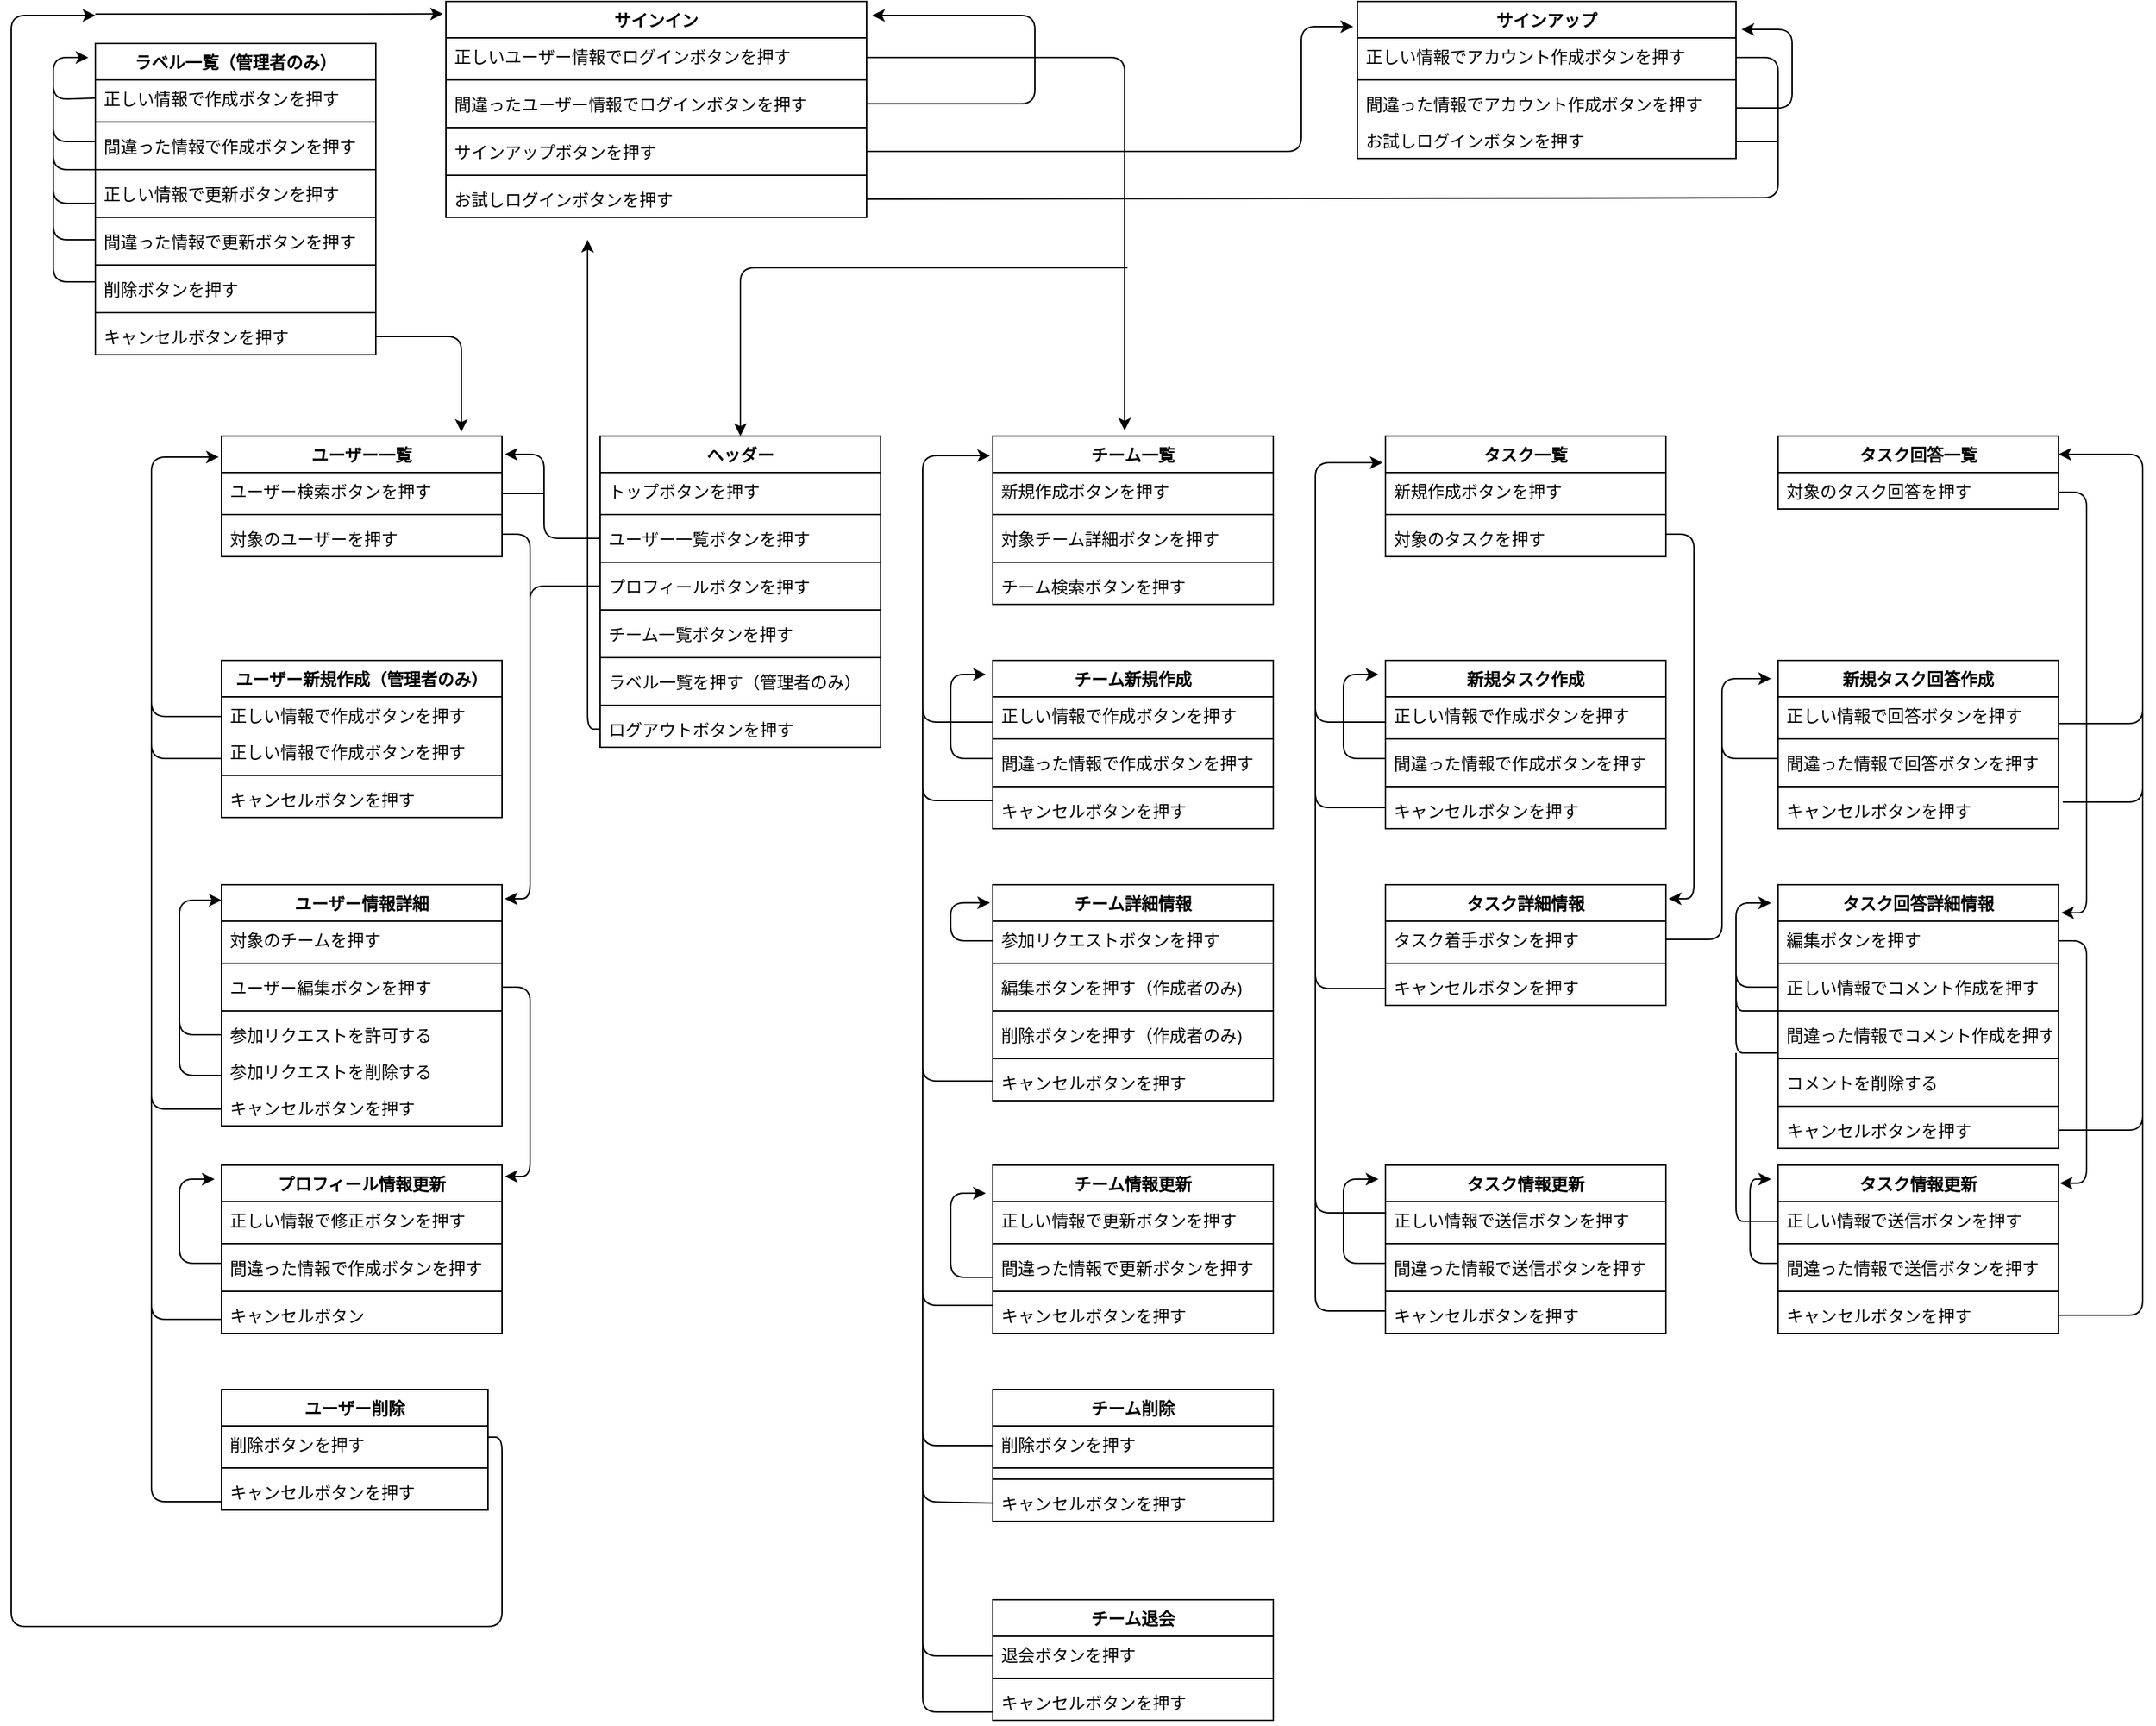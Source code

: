 <mxfile version="13.1.3">
    <diagram id="6hGFLwfOUW9BJ-s0fimq" name="Page-1">
        <mxGraphModel dx="2963" dy="2091" grid="1" gridSize="10" guides="1" tooltips="1" connect="1" arrows="1" fold="1" page="1" pageScale="1" pageWidth="827" pageHeight="1169" math="0" shadow="0">
            <root>
                <mxCell id="0"/>
                <mxCell id="1" parent="0"/>
                <mxCell id="205" value="" style="endArrow=classic;html=1;edgeStyle=orthogonalEdgeStyle;exitX=1;exitY=0.5;exitDx=0;exitDy=0;entryX=0.47;entryY=-0.033;entryDx=0;entryDy=0;entryPerimeter=0;" parent="1" target="16" edge="1">
                    <mxGeometry width="50" height="50" relative="1" as="geometry">
                        <mxPoint x="630" y="40" as="sourcePoint"/>
                        <mxPoint x="1058" y="210.28" as="targetPoint"/>
                        <Array as="points">
                            <mxPoint x="814" y="40"/>
                        </Array>
                    </mxGeometry>
                </mxCell>
                <mxCell id="208" value="" style="endArrow=classic;html=1;entryX=-0.011;entryY=0.161;entryDx=0;entryDy=0;entryPerimeter=0;exitX=1;exitY=0.5;exitDx=0;exitDy=0;" parent="1" source="6" target="164" edge="1">
                    <mxGeometry width="50" height="50" relative="1" as="geometry">
                        <mxPoint x="500" y="100" as="sourcePoint"/>
                        <mxPoint x="550" y="50" as="targetPoint"/>
                        <Array as="points">
                            <mxPoint x="940" y="107"/>
                            <mxPoint x="940" y="18"/>
                        </Array>
                    </mxGeometry>
                </mxCell>
                <mxCell id="209" value="" style="endArrow=classic;html=1;entryX=1.013;entryY=0.109;entryDx=0;entryDy=0;entryPerimeter=0;" parent="1" edge="1">
                    <mxGeometry width="50" height="50" relative="1" as="geometry">
                        <mxPoint x="1250" y="76" as="sourcePoint"/>
                        <mxPoint x="1253.9" y="20.042" as="targetPoint"/>
                        <Array as="points">
                            <mxPoint x="1290" y="76"/>
                            <mxPoint x="1290" y="20"/>
                        </Array>
                    </mxGeometry>
                </mxCell>
                <mxCell id="211" value="" style="endArrow=none;html=1;" parent="1" edge="1">
                    <mxGeometry width="50" height="50" relative="1" as="geometry">
                        <mxPoint x="1250" y="100" as="sourcePoint"/>
                        <mxPoint x="1280" y="100" as="targetPoint"/>
                    </mxGeometry>
                </mxCell>
                <mxCell id="212" value="" style="endArrow=none;html=1;entryX=1;entryY=0.5;entryDx=0;entryDy=0;" parent="1" target="12" edge="1">
                    <mxGeometry width="50" height="50" relative="1" as="geometry">
                        <mxPoint x="1250" y="40" as="sourcePoint"/>
                        <mxPoint x="970" y="140" as="targetPoint"/>
                        <Array as="points">
                            <mxPoint x="1280" y="40"/>
                            <mxPoint x="1280" y="140"/>
                        </Array>
                    </mxGeometry>
                </mxCell>
                <mxCell id="372" value="" style="endArrow=classic;html=1;edgeStyle=orthogonalEdgeStyle;entryX=0.5;entryY=0;entryDx=0;entryDy=0;" parent="1" target="295" edge="1">
                    <mxGeometry width="50" height="50" relative="1" as="geometry">
                        <mxPoint x="816" y="190" as="sourcePoint"/>
                        <mxPoint x="750" y="316.04" as="targetPoint"/>
                        <Array as="points">
                            <mxPoint x="540" y="190"/>
                        </Array>
                    </mxGeometry>
                </mxCell>
                <mxCell id="373" value="" style="endArrow=classic;html=1;edgeStyle=orthogonalEdgeStyle;entryX=1.01;entryY=0.151;entryDx=0;entryDy=0;entryPerimeter=0;exitX=0;exitY=0.5;exitDx=0;exitDy=0;" parent="1" source="298" target="191" edge="1">
                    <mxGeometry width="50" height="50" relative="1" as="geometry">
                        <mxPoint x="826" y="200" as="sourcePoint"/>
                        <mxPoint x="550" y="320" as="targetPoint"/>
                        <Array as="points">
                            <mxPoint x="400" y="383"/>
                            <mxPoint x="400" y="323"/>
                        </Array>
                    </mxGeometry>
                </mxCell>
                <mxCell id="375" value="" style="endArrow=none;html=1;entryX=1;entryY=0.5;entryDx=0;entryDy=0;" parent="1" edge="1">
                    <mxGeometry width="50" height="50" relative="1" as="geometry">
                        <mxPoint x="400" y="351" as="sourcePoint"/>
                        <mxPoint x="370" y="351" as="targetPoint"/>
                        <Array as="points"/>
                    </mxGeometry>
                </mxCell>
                <mxCell id="377" value="" style="endArrow=classic;html=1;edgeStyle=orthogonalEdgeStyle;exitX=1;exitY=0.5;exitDx=0;exitDy=0;entryX=1.01;entryY=0.067;entryDx=0;entryDy=0;entryPerimeter=0;" parent="1" source="201" target="93" edge="1">
                    <mxGeometry width="50" height="50" relative="1" as="geometry">
                        <mxPoint x="370" y="670" as="sourcePoint"/>
                        <mxPoint x="373" y="932" as="targetPoint"/>
                        <Array as="points">
                            <mxPoint x="390" y="703"/>
                            <mxPoint x="390" y="838"/>
                        </Array>
                    </mxGeometry>
                </mxCell>
                <mxCell id="379" value="" style="endArrow=classic;html=1;edgeStyle=orthogonalEdgeStyle;exitX=0;exitY=0.5;exitDx=0;exitDy=0;" parent="1" source="303" edge="1">
                    <mxGeometry width="50" height="50" relative="1" as="geometry">
                        <mxPoint x="440" y="470" as="sourcePoint"/>
                        <mxPoint x="431" y="170" as="targetPoint"/>
                        <Array as="points">
                            <mxPoint x="431" y="519"/>
                        </Array>
                    </mxGeometry>
                </mxCell>
                <mxCell id="380" value="" style="endArrow=none;html=1;entryX=1;entryY=0.5;entryDx=0;entryDy=0;" parent="1" edge="1">
                    <mxGeometry width="50" height="50" relative="1" as="geometry">
                        <mxPoint x="390" y="430" as="sourcePoint"/>
                        <mxPoint x="370" y="380" as="targetPoint"/>
                        <Array as="points">
                            <mxPoint x="390" y="380"/>
                        </Array>
                    </mxGeometry>
                </mxCell>
                <mxCell id="382" value="" style="endArrow=classic;html=1;edgeStyle=orthogonalEdgeStyle;entryX=-0.01;entryY=0.174;entryDx=0;entryDy=0;entryPerimeter=0;" parent="1" target="191" edge="1">
                    <mxGeometry width="50" height="50" relative="1" as="geometry">
                        <mxPoint x="168" y="790" as="sourcePoint"/>
                        <mxPoint x="80" y="705.04" as="targetPoint"/>
                        <Array as="points">
                            <mxPoint x="170" y="790"/>
                            <mxPoint x="120" y="790"/>
                            <mxPoint x="120" y="325"/>
                        </Array>
                    </mxGeometry>
                </mxCell>
                <mxCell id="383" value="" style="endArrow=none;html=1;" parent="1" edge="1">
                    <mxGeometry width="50" height="50" relative="1" as="geometry">
                        <mxPoint x="170" y="940" as="sourcePoint"/>
                        <mxPoint x="120" y="730" as="targetPoint"/>
                        <Array as="points">
                            <mxPoint x="120" y="940"/>
                        </Array>
                    </mxGeometry>
                </mxCell>
                <mxCell id="384" value="" style="endArrow=none;html=1;" parent="1" edge="1">
                    <mxGeometry width="50" height="50" relative="1" as="geometry">
                        <mxPoint x="170" y="1070" as="sourcePoint"/>
                        <mxPoint x="120" y="860" as="targetPoint"/>
                        <Array as="points">
                            <mxPoint x="120" y="1070"/>
                        </Array>
                    </mxGeometry>
                </mxCell>
                <mxCell id="385" value="" style="endArrow=classic;html=1;edgeStyle=orthogonalEdgeStyle;exitX=1;exitY=0.5;exitDx=0;exitDy=0;" parent="1" edge="1">
                    <mxGeometry width="50" height="50" relative="1" as="geometry">
                        <mxPoint x="360" y="1024" as="sourcePoint"/>
                        <mxPoint x="80" y="10" as="targetPoint"/>
                        <Array as="points">
                            <mxPoint x="370" y="1024"/>
                            <mxPoint x="370" y="1159"/>
                            <mxPoint x="20" y="1159"/>
                            <mxPoint x="20" y="10"/>
                        </Array>
                    </mxGeometry>
                </mxCell>
                <mxCell id="386" value="" style="endArrow=classic;html=1;edgeStyle=orthogonalEdgeStyle;entryX=-0.007;entryY=0.058;entryDx=0;entryDy=0;entryPerimeter=0;" parent="1" target="2" edge="1">
                    <mxGeometry width="50" height="50" relative="1" as="geometry">
                        <mxPoint x="80" y="9" as="sourcePoint"/>
                        <mxPoint x="82" y="154.0" as="targetPoint"/>
                        <Array as="points">
                            <mxPoint x="90" y="9"/>
                            <mxPoint x="90" y="9"/>
                        </Array>
                    </mxGeometry>
                </mxCell>
                <mxCell id="387" value="" style="endArrow=classic;html=1;edgeStyle=orthogonalEdgeStyle;" parent="1" edge="1">
                    <mxGeometry width="50" height="50" relative="1" as="geometry">
                        <mxPoint x="718" y="570" as="sourcePoint"/>
                        <mxPoint x="718" y="324" as="targetPoint"/>
                        <Array as="points">
                            <mxPoint x="720" y="570"/>
                            <mxPoint x="670" y="570"/>
                            <mxPoint x="670" y="324"/>
                        </Array>
                    </mxGeometry>
                </mxCell>
                <mxCell id="388" value="" style="endArrow=none;html=1;" parent="1" edge="1">
                    <mxGeometry width="50" height="50" relative="1" as="geometry">
                        <mxPoint x="720" y="770" as="sourcePoint"/>
                        <mxPoint x="670" y="560" as="targetPoint"/>
                        <Array as="points">
                            <mxPoint x="670" y="770"/>
                        </Array>
                    </mxGeometry>
                </mxCell>
                <mxCell id="389" value="" style="endArrow=none;html=1;" parent="1" edge="1">
                    <mxGeometry width="50" height="50" relative="1" as="geometry">
                        <mxPoint x="720" y="930" as="sourcePoint"/>
                        <mxPoint x="670" y="720" as="targetPoint"/>
                        <Array as="points">
                            <mxPoint x="670" y="930"/>
                        </Array>
                    </mxGeometry>
                </mxCell>
                <mxCell id="390" value="" style="endArrow=none;html=1;exitX=0;exitY=0.5;exitDx=0;exitDy=0;" parent="1" source="319" edge="1">
                    <mxGeometry width="50" height="50" relative="1" as="geometry">
                        <mxPoint x="720" y="1090" as="sourcePoint"/>
                        <mxPoint x="670" y="880" as="targetPoint"/>
                        <Array as="points">
                            <mxPoint x="670" y="1070"/>
                        </Array>
                    </mxGeometry>
                </mxCell>
                <mxCell id="391" value="" style="endArrow=none;html=1;" parent="1" edge="1">
                    <mxGeometry width="50" height="50" relative="1" as="geometry">
                        <mxPoint x="720" y="1220" as="sourcePoint"/>
                        <mxPoint x="670" y="1010" as="targetPoint"/>
                        <Array as="points">
                            <mxPoint x="670" y="1220"/>
                        </Array>
                    </mxGeometry>
                </mxCell>
                <mxCell id="392" value="" style="endArrow=classic;html=1;edgeStyle=orthogonalEdgeStyle;entryX=-0.025;entryY=0.065;entryDx=0;entryDy=0;entryPerimeter=0;" parent="1" edge="1">
                    <mxGeometry width="50" height="50" relative="1" as="geometry">
                        <mxPoint x="720" y="540" as="sourcePoint"/>
                        <mxPoint x="715" y="480.01" as="targetPoint"/>
                        <Array as="points">
                            <mxPoint x="690" y="540"/>
                            <mxPoint x="690" y="480"/>
                        </Array>
                    </mxGeometry>
                </mxCell>
                <mxCell id="393" value="" style="endArrow=classic;html=1;edgeStyle=orthogonalEdgeStyle;entryX=-0.025;entryY=0.065;entryDx=0;entryDy=0;entryPerimeter=0;" parent="1" edge="1">
                    <mxGeometry width="50" height="50" relative="1" as="geometry">
                        <mxPoint x="720" y="910" as="sourcePoint"/>
                        <mxPoint x="715" y="850.01" as="targetPoint"/>
                        <Array as="points">
                            <mxPoint x="690" y="910"/>
                            <mxPoint x="690" y="850"/>
                        </Array>
                    </mxGeometry>
                </mxCell>
                <mxCell id="394" value="" style="endArrow=none;html=1;" parent="1" edge="1">
                    <mxGeometry width="50" height="50" relative="1" as="geometry">
                        <mxPoint x="720" y="1180" as="sourcePoint"/>
                        <mxPoint x="670" y="970" as="targetPoint"/>
                        <Array as="points">
                            <mxPoint x="670" y="1180"/>
                        </Array>
                    </mxGeometry>
                </mxCell>
                <mxCell id="395" value="" style="endArrow=none;html=1;" parent="1" edge="1">
                    <mxGeometry width="50" height="50" relative="1" as="geometry">
                        <mxPoint x="720" y="1030" as="sourcePoint"/>
                        <mxPoint x="670" y="820" as="targetPoint"/>
                        <Array as="points">
                            <mxPoint x="670" y="1030"/>
                        </Array>
                    </mxGeometry>
                </mxCell>
                <mxCell id="396" value="" style="endArrow=classic;html=1;edgeStyle=orthogonalEdgeStyle;exitX=0;exitY=0.5;exitDx=0;exitDy=0;" parent="1" source="300" edge="1">
                    <mxGeometry width="50" height="50" relative="1" as="geometry">
                        <mxPoint x="370" y="439" as="sourcePoint"/>
                        <mxPoint x="372" y="640" as="targetPoint"/>
                        <Array as="points">
                            <mxPoint x="390" y="417"/>
                            <mxPoint x="390" y="640"/>
                        </Array>
                    </mxGeometry>
                </mxCell>
                <mxCell id="397" value="" style="endArrow=classic;html=1;edgeStyle=orthogonalEdgeStyle;entryX=-0.025;entryY=0.065;entryDx=0;entryDy=0;entryPerimeter=0;" parent="1" edge="1">
                    <mxGeometry width="50" height="50" relative="1" as="geometry">
                        <mxPoint x="170" y="900" as="sourcePoint"/>
                        <mxPoint x="165" y="840.01" as="targetPoint"/>
                        <Array as="points">
                            <mxPoint x="140" y="900"/>
                            <mxPoint x="140" y="840"/>
                        </Array>
                    </mxGeometry>
                </mxCell>
                <mxCell id="402" value="" style="endArrow=none;html=1;" parent="1" edge="1">
                    <mxGeometry width="50" height="50" relative="1" as="geometry">
                        <mxPoint x="170" y="540" as="sourcePoint"/>
                        <mxPoint x="120" y="440" as="targetPoint"/>
                        <Array as="points">
                            <mxPoint x="120" y="540"/>
                        </Array>
                    </mxGeometry>
                </mxCell>
                <mxCell id="403" value="" style="endArrow=none;html=1;" parent="1" edge="1">
                    <mxGeometry width="50" height="50" relative="1" as="geometry">
                        <mxPoint x="170" y="510" as="sourcePoint"/>
                        <mxPoint x="120" y="410" as="targetPoint"/>
                        <Array as="points">
                            <mxPoint x="120" y="510"/>
                        </Array>
                    </mxGeometry>
                </mxCell>
                <mxCell id="408" value="" style="endArrow=classic;html=1;edgeStyle=orthogonalEdgeStyle;entryX=0;entryY=0.064;entryDx=0;entryDy=0;entryPerimeter=0;" parent="1" target="197" edge="1">
                    <mxGeometry width="50" height="50" relative="1" as="geometry">
                        <mxPoint x="170" y="737" as="sourcePoint"/>
                        <mxPoint x="165" y="677.01" as="targetPoint"/>
                        <Array as="points">
                            <mxPoint x="140" y="737"/>
                            <mxPoint x="140" y="641"/>
                        </Array>
                    </mxGeometry>
                </mxCell>
                <mxCell id="410" value="" style="endArrow=none;html=1;" parent="1" edge="1">
                    <mxGeometry width="50" height="50" relative="1" as="geometry">
                        <mxPoint x="170" y="766" as="sourcePoint"/>
                        <mxPoint x="140" y="666" as="targetPoint"/>
                        <Array as="points">
                            <mxPoint x="140" y="766"/>
                        </Array>
                    </mxGeometry>
                </mxCell>
                <mxCell id="411" value="" style="endArrow=classic;html=1;edgeStyle=orthogonalEdgeStyle;entryX=-0.01;entryY=0.084;entryDx=0;entryDy=0;entryPerimeter=0;" parent="1" target="65" edge="1">
                    <mxGeometry width="50" height="50" relative="1" as="geometry">
                        <mxPoint x="720" y="670" as="sourcePoint"/>
                        <mxPoint x="715" y="610.01" as="targetPoint"/>
                        <Array as="points">
                            <mxPoint x="690" y="670"/>
                            <mxPoint x="690" y="643"/>
                        </Array>
                    </mxGeometry>
                </mxCell>
                <mxCell id="412" value="" style="endArrow=classic;html=1;edgeStyle=orthogonalEdgeStyle;entryX=-0.025;entryY=0.065;entryDx=0;entryDy=0;entryPerimeter=0;" parent="1" edge="1">
                    <mxGeometry width="50" height="50" relative="1" as="geometry">
                        <mxPoint x="1000" y="540" as="sourcePoint"/>
                        <mxPoint x="995" y="480.01" as="targetPoint"/>
                        <Array as="points">
                            <mxPoint x="970" y="540"/>
                            <mxPoint x="970" y="480"/>
                        </Array>
                    </mxGeometry>
                </mxCell>
                <mxCell id="413" value="" style="endArrow=none;html=1;" parent="1" edge="1">
                    <mxGeometry width="50" height="50" relative="1" as="geometry">
                        <mxPoint x="720" y="514" as="sourcePoint"/>
                        <mxPoint x="670" y="340" as="targetPoint"/>
                        <Array as="points">
                            <mxPoint x="670" y="514"/>
                        </Array>
                    </mxGeometry>
                </mxCell>
                <mxCell id="414" value="" style="endArrow=classic;html=1;edgeStyle=orthogonalEdgeStyle;" parent="1" edge="1">
                    <mxGeometry width="50" height="50" relative="1" as="geometry">
                        <mxPoint x="998" y="575" as="sourcePoint"/>
                        <mxPoint x="998" y="329" as="targetPoint"/>
                        <Array as="points">
                            <mxPoint x="1000" y="575"/>
                            <mxPoint x="950" y="575"/>
                            <mxPoint x="950" y="329"/>
                        </Array>
                    </mxGeometry>
                </mxCell>
                <mxCell id="415" value="" style="endArrow=none;html=1;" parent="1" edge="1">
                    <mxGeometry width="50" height="50" relative="1" as="geometry">
                        <mxPoint x="1000" y="514" as="sourcePoint"/>
                        <mxPoint x="950" y="340" as="targetPoint"/>
                        <Array as="points">
                            <mxPoint x="950" y="514"/>
                        </Array>
                    </mxGeometry>
                </mxCell>
                <mxCell id="416" value="" style="endArrow=none;html=1;" parent="1" edge="1">
                    <mxGeometry width="50" height="50" relative="1" as="geometry">
                        <mxPoint x="1000" y="704" as="sourcePoint"/>
                        <mxPoint x="950" y="530" as="targetPoint"/>
                        <Array as="points">
                            <mxPoint x="950" y="704"/>
                        </Array>
                    </mxGeometry>
                </mxCell>
                <mxCell id="417" value="" style="endArrow=none;html=1;" parent="1" edge="1">
                    <mxGeometry width="50" height="50" relative="1" as="geometry">
                        <mxPoint x="1000" y="934" as="sourcePoint"/>
                        <mxPoint x="950" y="700" as="targetPoint"/>
                        <Array as="points">
                            <mxPoint x="950" y="934"/>
                        </Array>
                    </mxGeometry>
                </mxCell>
                <mxCell id="418" value="" style="endArrow=classic;html=1;edgeStyle=orthogonalEdgeStyle;entryX=-0.025;entryY=0.065;entryDx=0;entryDy=0;entryPerimeter=0;" parent="1" edge="1">
                    <mxGeometry width="50" height="50" relative="1" as="geometry">
                        <mxPoint x="1000" y="900" as="sourcePoint"/>
                        <mxPoint x="995" y="840.01" as="targetPoint"/>
                        <Array as="points">
                            <mxPoint x="970" y="900"/>
                            <mxPoint x="970" y="840"/>
                        </Array>
                    </mxGeometry>
                </mxCell>
                <mxCell id="419" value="" style="endArrow=none;html=1;" parent="1" edge="1">
                    <mxGeometry width="50" height="50" relative="1" as="geometry">
                        <mxPoint x="1000" y="864" as="sourcePoint"/>
                        <mxPoint x="950" y="630" as="targetPoint"/>
                        <Array as="points">
                            <mxPoint x="950" y="864"/>
                        </Array>
                    </mxGeometry>
                </mxCell>
                <mxCell id="420" value="" style="endArrow=classic;html=1;edgeStyle=orthogonalEdgeStyle;exitX=1;exitY=0.5;exitDx=0;exitDy=0;" parent="1" edge="1">
                    <mxGeometry width="50" height="50" relative="1" as="geometry">
                        <mxPoint x="1200" y="380" as="sourcePoint"/>
                        <mxPoint x="1202" y="640" as="targetPoint"/>
                        <Array as="points">
                            <mxPoint x="1220" y="380"/>
                            <mxPoint x="1220" y="640"/>
                        </Array>
                    </mxGeometry>
                </mxCell>
                <mxCell id="421" value="" style="endArrow=classic;html=1;edgeStyle=orthogonalEdgeStyle;exitX=1;exitY=0.5;exitDx=0;exitDy=0;" parent="1" edge="1">
                    <mxGeometry width="50" height="50" relative="1" as="geometry">
                        <mxPoint x="1480" y="350" as="sourcePoint"/>
                        <mxPoint x="1482" y="650" as="targetPoint"/>
                        <Array as="points">
                            <mxPoint x="1500" y="350"/>
                            <mxPoint x="1500" y="650"/>
                        </Array>
                    </mxGeometry>
                </mxCell>
                <mxCell id="429" value="" style="endArrow=classic;html=1;edgeStyle=orthogonalEdgeStyle;entryX=-0.025;entryY=0.065;entryDx=0;entryDy=0;entryPerimeter=0;exitX=1;exitY=0.5;exitDx=0;exitDy=0;" parent="1" source="305" edge="1">
                    <mxGeometry width="50" height="50" relative="1" as="geometry">
                        <mxPoint x="1280" y="543" as="sourcePoint"/>
                        <mxPoint x="1275" y="483.01" as="targetPoint"/>
                        <Array as="points">
                            <mxPoint x="1240" y="669"/>
                            <mxPoint x="1240" y="483"/>
                        </Array>
                    </mxGeometry>
                </mxCell>
                <mxCell id="430" value="" style="endArrow=none;html=1;" parent="1" edge="1">
                    <mxGeometry width="50" height="50" relative="1" as="geometry">
                        <mxPoint x="1280" y="540" as="sourcePoint"/>
                        <mxPoint x="1240" y="500" as="targetPoint"/>
                        <Array as="points">
                            <mxPoint x="1270" y="540"/>
                            <mxPoint x="1240" y="540"/>
                            <mxPoint x="1240" y="500"/>
                        </Array>
                    </mxGeometry>
                </mxCell>
                <mxCell id="431" value="" style="endArrow=classic;html=1;edgeStyle=orthogonalEdgeStyle;exitX=1.015;exitY=0.269;exitDx=0;exitDy=0;exitPerimeter=0;entryX=1;entryY=0.25;entryDx=0;entryDy=0;" parent="1" source="341" target="326" edge="1">
                    <mxGeometry width="50" height="50" relative="1" as="geometry">
                        <mxPoint x="1588" y="566" as="sourcePoint"/>
                        <mxPoint x="1580" y="323" as="targetPoint"/>
                        <Array as="points">
                            <mxPoint x="1540" y="571"/>
                            <mxPoint x="1540" y="323"/>
                        </Array>
                    </mxGeometry>
                </mxCell>
                <mxCell id="432" value="" style="endArrow=classic;html=1;edgeStyle=orthogonalEdgeStyle;entryX=-0.025;entryY=0.065;entryDx=0;entryDy=0;entryPerimeter=0;" parent="1" edge="1">
                    <mxGeometry width="50" height="50" relative="1" as="geometry">
                        <mxPoint x="1280" y="703" as="sourcePoint"/>
                        <mxPoint x="1275" y="643.01" as="targetPoint"/>
                        <Array as="points">
                            <mxPoint x="1250" y="703"/>
                            <mxPoint x="1250" y="643"/>
                        </Array>
                    </mxGeometry>
                </mxCell>
                <mxCell id="433" value="" style="endArrow=none;html=1;" parent="1" edge="1">
                    <mxGeometry width="50" height="50" relative="1" as="geometry">
                        <mxPoint x="1280" y="720" as="sourcePoint"/>
                        <mxPoint x="1250" y="680" as="targetPoint"/>
                        <Array as="points">
                            <mxPoint x="1270" y="720"/>
                            <mxPoint x="1250" y="720"/>
                        </Array>
                    </mxGeometry>
                </mxCell>
                <mxCell id="434" value="" style="endArrow=none;html=1;" parent="1" edge="1">
                    <mxGeometry width="50" height="50" relative="1" as="geometry">
                        <mxPoint x="1280" y="750" as="sourcePoint"/>
                        <mxPoint x="1250" y="710" as="targetPoint"/>
                        <Array as="points">
                            <mxPoint x="1270" y="750"/>
                            <mxPoint x="1250" y="750"/>
                        </Array>
                    </mxGeometry>
                </mxCell>
                <mxCell id="436" value="" style="endArrow=classic;html=1;edgeStyle=orthogonalEdgeStyle;exitX=1;exitY=0.5;exitDx=0;exitDy=0;entryX=1.005;entryY=0.107;entryDx=0;entryDy=0;entryPerimeter=0;" parent="1" target="332" edge="1">
                    <mxGeometry width="50" height="50" relative="1" as="geometry">
                        <mxPoint x="1480" y="670" as="sourcePoint"/>
                        <mxPoint x="1482" y="970" as="targetPoint"/>
                        <Array as="points">
                            <mxPoint x="1500" y="670"/>
                            <mxPoint x="1500" y="842"/>
                        </Array>
                    </mxGeometry>
                </mxCell>
                <mxCell id="437" value="" style="endArrow=none;html=1;" parent="1" edge="1">
                    <mxGeometry width="50" height="50" relative="1" as="geometry">
                        <mxPoint x="1280" y="870" as="sourcePoint"/>
                        <mxPoint x="1250" y="750" as="targetPoint"/>
                        <Array as="points">
                            <mxPoint x="1270" y="870"/>
                            <mxPoint x="1250" y="870"/>
                        </Array>
                    </mxGeometry>
                </mxCell>
                <mxCell id="438" value="" style="endArrow=classic;html=1;edgeStyle=orthogonalEdgeStyle;entryX=-0.025;entryY=0.065;entryDx=0;entryDy=0;entryPerimeter=0;" parent="1" edge="1">
                    <mxGeometry width="50" height="50" relative="1" as="geometry">
                        <mxPoint x="1280" y="900" as="sourcePoint"/>
                        <mxPoint x="1275" y="840.01" as="targetPoint"/>
                        <Array as="points">
                            <mxPoint x="1260" y="900"/>
                            <mxPoint x="1260" y="840"/>
                        </Array>
                    </mxGeometry>
                </mxCell>
                <mxCell id="439" value="" style="endArrow=none;html=1;exitX=1;exitY=0.5;exitDx=0;exitDy=0;" parent="1" source="428" edge="1">
                    <mxGeometry width="50" height="50" relative="1" as="geometry">
                        <mxPoint x="1570" y="784" as="sourcePoint"/>
                        <mxPoint x="1540" y="560" as="targetPoint"/>
                        <Array as="points">
                            <mxPoint x="1540" y="805"/>
                        </Array>
                    </mxGeometry>
                </mxCell>
                <mxCell id="440" value="" style="endArrow=none;html=1;exitX=1;exitY=0.5;exitDx=0;exitDy=0;" parent="1" source="336" edge="1">
                    <mxGeometry width="50" height="50" relative="1" as="geometry">
                        <mxPoint x="1480" y="924" as="sourcePoint"/>
                        <mxPoint x="1540" y="700" as="targetPoint"/>
                        <Array as="points">
                            <mxPoint x="1540" y="937"/>
                        </Array>
                    </mxGeometry>
                </mxCell>
                <mxCell id="453" value="" style="endArrow=none;html=1;exitX=1;exitY=0.5;exitDx=0;exitDy=0;" parent="1" edge="1">
                    <mxGeometry width="50" height="50" relative="1" as="geometry">
                        <mxPoint x="1480" y="515" as="sourcePoint"/>
                        <mxPoint x="1540" y="430" as="targetPoint"/>
                        <Array as="points">
                            <mxPoint x="1540" y="515"/>
                        </Array>
                    </mxGeometry>
                </mxCell>
                <mxCell id="461" value="" style="endArrow=classic;html=1;edgeStyle=orthogonalEdgeStyle;entryX=-0.025;entryY=0.065;entryDx=0;entryDy=0;entryPerimeter=0;exitX=0;exitY=0.5;exitDx=0;exitDy=0;" parent="1" source="455" edge="1">
                    <mxGeometry width="50" height="50" relative="1" as="geometry">
                        <mxPoint x="80" y="100" as="sourcePoint"/>
                        <mxPoint x="75" y="40.01" as="targetPoint"/>
                        <Array as="points">
                            <mxPoint x="80" y="70"/>
                            <mxPoint x="50" y="70"/>
                            <mxPoint x="50" y="40"/>
                        </Array>
                    </mxGeometry>
                </mxCell>
                <mxCell id="464" value="" style="endArrow=none;html=1;" parent="1" edge="1">
                    <mxGeometry width="50" height="50" relative="1" as="geometry">
                        <mxPoint x="80" y="100" as="sourcePoint"/>
                        <mxPoint x="50" y="60" as="targetPoint"/>
                        <Array as="points">
                            <mxPoint x="50" y="100"/>
                        </Array>
                    </mxGeometry>
                </mxCell>
                <mxCell id="465" value="" style="endArrow=none;html=1;" parent="1" edge="1">
                    <mxGeometry width="50" height="50" relative="1" as="geometry">
                        <mxPoint x="80" y="120" as="sourcePoint"/>
                        <mxPoint x="50" y="80" as="targetPoint"/>
                        <Array as="points">
                            <mxPoint x="50" y="120"/>
                        </Array>
                    </mxGeometry>
                </mxCell>
                <mxCell id="466" value="" style="endArrow=none;html=1;" parent="1" edge="1">
                    <mxGeometry width="50" height="50" relative="1" as="geometry">
                        <mxPoint x="80" y="144" as="sourcePoint"/>
                        <mxPoint x="50" y="104" as="targetPoint"/>
                        <Array as="points">
                            <mxPoint x="50" y="144"/>
                        </Array>
                    </mxGeometry>
                </mxCell>
                <mxCell id="467" value="" style="endArrow=none;html=1;" parent="1" edge="1">
                    <mxGeometry width="50" height="50" relative="1" as="geometry">
                        <mxPoint x="80" y="170" as="sourcePoint"/>
                        <mxPoint x="50" y="130" as="targetPoint"/>
                        <Array as="points">
                            <mxPoint x="50" y="170"/>
                        </Array>
                    </mxGeometry>
                </mxCell>
                <mxCell id="468" value="" style="endArrow=none;html=1;" parent="1" edge="1">
                    <mxGeometry width="50" height="50" relative="1" as="geometry">
                        <mxPoint x="80" y="200" as="sourcePoint"/>
                        <mxPoint x="50" y="160" as="targetPoint"/>
                        <Array as="points">
                            <mxPoint x="50" y="200"/>
                        </Array>
                    </mxGeometry>
                </mxCell>
                <mxCell id="469" value="" style="endArrow=classic;html=1;edgeStyle=orthogonalEdgeStyle;entryX=0.85;entryY=-0.035;entryDx=0;entryDy=0;entryPerimeter=0;exitX=1;exitY=0.5;exitDx=0;exitDy=0;" parent="1" source="460" edge="1">
                    <mxGeometry width="50" height="50" relative="1" as="geometry">
                        <mxPoint x="281" y="280" as="sourcePoint"/>
                        <mxPoint x="341" y="306.99" as="targetPoint"/>
                        <Array as="points">
                            <mxPoint x="341" y="239"/>
                        </Array>
                    </mxGeometry>
                </mxCell>
                <mxCell id="164" value="サインアップ" style="swimlane;fontStyle=1;align=center;verticalAlign=top;childLayout=stackLayout;horizontal=1;startSize=26;horizontalStack=0;resizeParent=1;resizeParentMax=0;resizeLast=0;collapsible=1;marginBottom=0;" parent="1" vertex="1">
                    <mxGeometry x="980" width="270" height="112" as="geometry"/>
                </mxCell>
                <mxCell id="165" value="正しい情報でアカウント作成ボタンを押す" style="text;strokeColor=none;fillColor=none;align=left;verticalAlign=top;spacingLeft=4;spacingRight=4;overflow=hidden;rotatable=0;points=[[0,0.5],[1,0.5]];portConstraint=eastwest;" parent="164" vertex="1">
                    <mxGeometry y="26" width="270" height="26" as="geometry"/>
                </mxCell>
                <mxCell id="166" value="" style="line;strokeWidth=1;fillColor=none;align=left;verticalAlign=middle;spacingTop=-1;spacingLeft=3;spacingRight=3;rotatable=0;labelPosition=right;points=[];portConstraint=eastwest;" parent="164" vertex="1">
                    <mxGeometry y="52" width="270" height="8" as="geometry"/>
                </mxCell>
                <mxCell id="167" value="間違った情報でアカウント作成ボタンを押す" style="text;strokeColor=none;fillColor=none;align=left;verticalAlign=top;spacingLeft=4;spacingRight=4;overflow=hidden;rotatable=0;points=[[0,0.5],[1,0.5]];portConstraint=eastwest;" parent="164" vertex="1">
                    <mxGeometry y="60" width="270" height="26" as="geometry"/>
                </mxCell>
                <mxCell id="169" value="お試しログインボタンを押す" style="text;strokeColor=none;fillColor=none;align=left;verticalAlign=top;spacingLeft=4;spacingRight=4;overflow=hidden;rotatable=0;points=[[0,0.5],[1,0.5]];portConstraint=eastwest;" parent="164" vertex="1">
                    <mxGeometry y="86" width="270" height="26" as="geometry"/>
                </mxCell>
                <mxCell id="16" value="チーム一覧" style="swimlane;fontStyle=1;align=center;verticalAlign=top;childLayout=stackLayout;horizontal=1;startSize=26;horizontalStack=0;resizeParent=1;resizeParentMax=0;resizeLast=0;collapsible=1;marginBottom=0;" parent="1" vertex="1">
                    <mxGeometry x="720" y="310" width="200" height="120" as="geometry"/>
                </mxCell>
                <mxCell id="17" value="新規作成ボタンを押す" style="text;strokeColor=none;fillColor=none;align=left;verticalAlign=top;spacingLeft=4;spacingRight=4;overflow=hidden;rotatable=0;points=[[0,0.5],[1,0.5]];portConstraint=eastwest;" parent="16" vertex="1">
                    <mxGeometry y="26" width="200" height="26" as="geometry"/>
                </mxCell>
                <mxCell id="18" value="" style="line;strokeWidth=1;fillColor=none;align=left;verticalAlign=middle;spacingTop=-1;spacingLeft=3;spacingRight=3;rotatable=0;labelPosition=right;points=[];portConstraint=eastwest;" parent="16" vertex="1">
                    <mxGeometry y="52" width="200" height="8" as="geometry"/>
                </mxCell>
                <mxCell id="19" value="対象チーム詳細ボタンを押す" style="text;strokeColor=none;fillColor=none;align=left;verticalAlign=top;spacingLeft=4;spacingRight=4;overflow=hidden;rotatable=0;points=[[0,0.5],[1,0.5]];portConstraint=eastwest;" parent="16" vertex="1">
                    <mxGeometry y="60" width="200" height="26" as="geometry"/>
                </mxCell>
                <mxCell id="240" value="" style="line;strokeWidth=1;fillColor=none;align=left;verticalAlign=middle;spacingTop=-1;spacingLeft=3;spacingRight=3;rotatable=0;labelPosition=right;points=[];portConstraint=eastwest;" parent="16" vertex="1">
                    <mxGeometry y="86" width="200" height="8" as="geometry"/>
                </mxCell>
                <mxCell id="22" value="チーム検索ボタンを押す" style="text;strokeColor=none;fillColor=none;align=left;verticalAlign=top;spacingLeft=4;spacingRight=4;overflow=hidden;rotatable=0;points=[[0,0.5],[1,0.5]];portConstraint=eastwest;" parent="16" vertex="1">
                    <mxGeometry y="94" width="200" height="26" as="geometry"/>
                </mxCell>
                <mxCell id="114" value="タスク一覧" style="swimlane;fontStyle=1;align=center;verticalAlign=top;childLayout=stackLayout;horizontal=1;startSize=26;horizontalStack=0;resizeParent=1;resizeParentMax=0;resizeLast=0;collapsible=1;marginBottom=0;" parent="1" vertex="1">
                    <mxGeometry x="1000" y="310" width="200" height="86" as="geometry"/>
                </mxCell>
                <mxCell id="115" value="新規作成ボタンを押す" style="text;strokeColor=none;fillColor=none;align=left;verticalAlign=top;spacingLeft=4;spacingRight=4;overflow=hidden;rotatable=0;points=[[0,0.5],[1,0.5]];portConstraint=eastwest;" parent="114" vertex="1">
                    <mxGeometry y="26" width="200" height="26" as="geometry"/>
                </mxCell>
                <mxCell id="116" value="" style="line;strokeWidth=1;fillColor=none;align=left;verticalAlign=middle;spacingTop=-1;spacingLeft=3;spacingRight=3;rotatable=0;labelPosition=right;points=[];portConstraint=eastwest;" parent="114" vertex="1">
                    <mxGeometry y="52" width="200" height="8" as="geometry"/>
                </mxCell>
                <mxCell id="117" value="対象のタスクを押す" style="text;strokeColor=none;fillColor=none;align=left;verticalAlign=top;spacingLeft=4;spacingRight=4;overflow=hidden;rotatable=0;points=[[0,0.5],[1,0.5]];portConstraint=eastwest;" parent="114" vertex="1">
                    <mxGeometry y="60" width="200" height="26" as="geometry"/>
                </mxCell>
                <mxCell id="295" value="ヘッダー" style="swimlane;fontStyle=1;align=center;verticalAlign=top;childLayout=stackLayout;horizontal=1;startSize=26;horizontalStack=0;resizeParent=1;resizeParentMax=0;resizeLast=0;collapsible=1;marginBottom=0;" parent="1" vertex="1">
                    <mxGeometry x="440" y="310" width="200" height="222" as="geometry"/>
                </mxCell>
                <mxCell id="296" value="トップボタンを押す" style="text;strokeColor=none;fillColor=none;align=left;verticalAlign=top;spacingLeft=4;spacingRight=4;overflow=hidden;rotatable=0;points=[[0,0.5],[1,0.5]];portConstraint=eastwest;" parent="295" vertex="1">
                    <mxGeometry y="26" width="200" height="26" as="geometry"/>
                </mxCell>
                <mxCell id="297" value="" style="line;strokeWidth=1;fillColor=none;align=left;verticalAlign=middle;spacingTop=-1;spacingLeft=3;spacingRight=3;rotatable=0;labelPosition=right;points=[];portConstraint=eastwest;" parent="295" vertex="1">
                    <mxGeometry y="52" width="200" height="8" as="geometry"/>
                </mxCell>
                <mxCell id="298" value="ユーザー一覧ボタンを押す" style="text;strokeColor=none;fillColor=none;align=left;verticalAlign=top;spacingLeft=4;spacingRight=4;overflow=hidden;rotatable=0;points=[[0,0.5],[1,0.5]];portConstraint=eastwest;" parent="295" vertex="1">
                    <mxGeometry y="60" width="200" height="26" as="geometry"/>
                </mxCell>
                <mxCell id="299" value="" style="line;strokeWidth=1;fillColor=none;align=left;verticalAlign=middle;spacingTop=-1;spacingLeft=3;spacingRight=3;rotatable=0;labelPosition=right;points=[];portConstraint=eastwest;" parent="295" vertex="1">
                    <mxGeometry y="86" width="200" height="8" as="geometry"/>
                </mxCell>
                <mxCell id="300" value="プロフィールボタンを押す" style="text;strokeColor=none;fillColor=none;align=left;verticalAlign=top;spacingLeft=4;spacingRight=4;overflow=hidden;rotatable=0;points=[[0,0.5],[1,0.5]];portConstraint=eastwest;" parent="295" vertex="1">
                    <mxGeometry y="94" width="200" height="26" as="geometry"/>
                </mxCell>
                <mxCell id="441" value="" style="line;strokeWidth=1;fillColor=none;align=left;verticalAlign=middle;spacingTop=-1;spacingLeft=3;spacingRight=3;rotatable=0;labelPosition=right;points=[];portConstraint=eastwest;" parent="295" vertex="1">
                    <mxGeometry y="120" width="200" height="8" as="geometry"/>
                </mxCell>
                <mxCell id="302" value="チーム一覧ボタンを押す" style="text;strokeColor=none;fillColor=none;align=left;verticalAlign=top;spacingLeft=4;spacingRight=4;overflow=hidden;rotatable=0;points=[[0,0.5],[1,0.5]];portConstraint=eastwest;" parent="295" vertex="1">
                    <mxGeometry y="128" width="200" height="26" as="geometry"/>
                </mxCell>
                <mxCell id="442" value="" style="line;strokeWidth=1;fillColor=none;align=left;verticalAlign=middle;spacingTop=-1;spacingLeft=3;spacingRight=3;rotatable=0;labelPosition=right;points=[];portConstraint=eastwest;" parent="295" vertex="1">
                    <mxGeometry y="154" width="200" height="8" as="geometry"/>
                </mxCell>
                <mxCell id="404" value="ラベル一覧を押す（管理者のみ）" style="text;strokeColor=none;fillColor=none;align=left;verticalAlign=top;spacingLeft=4;spacingRight=4;overflow=hidden;rotatable=0;points=[[0,0.5],[1,0.5]];portConstraint=eastwest;" parent="295" vertex="1">
                    <mxGeometry y="162" width="200" height="26" as="geometry"/>
                </mxCell>
                <mxCell id="443" value="" style="line;strokeWidth=1;fillColor=none;align=left;verticalAlign=middle;spacingTop=-1;spacingLeft=3;spacingRight=3;rotatable=0;labelPosition=right;points=[];portConstraint=eastwest;" parent="295" vertex="1">
                    <mxGeometry y="188" width="200" height="8" as="geometry"/>
                </mxCell>
                <mxCell id="303" value="ログアウトボタンを押す" style="text;strokeColor=none;fillColor=none;align=left;verticalAlign=top;spacingLeft=4;spacingRight=4;overflow=hidden;rotatable=0;points=[[0,0.5],[1,0.5]];portConstraint=eastwest;" parent="295" vertex="1">
                    <mxGeometry y="196" width="200" height="26" as="geometry"/>
                </mxCell>
                <mxCell id="191" value="ユーザー一覧" style="swimlane;fontStyle=1;align=center;verticalAlign=top;childLayout=stackLayout;horizontal=1;startSize=26;horizontalStack=0;resizeParent=1;resizeParentMax=0;resizeLast=0;collapsible=1;marginBottom=0;" parent="1" vertex="1">
                    <mxGeometry x="170" y="310" width="200" height="86" as="geometry"/>
                </mxCell>
                <mxCell id="192" value="ユーザー検索ボタンを押す" style="text;strokeColor=none;fillColor=none;align=left;verticalAlign=top;spacingLeft=4;spacingRight=4;overflow=hidden;rotatable=0;points=[[0,0.5],[1,0.5]];portConstraint=eastwest;" parent="191" vertex="1">
                    <mxGeometry y="26" width="200" height="26" as="geometry"/>
                </mxCell>
                <mxCell id="193" value="" style="line;strokeWidth=1;fillColor=none;align=left;verticalAlign=middle;spacingTop=-1;spacingLeft=3;spacingRight=3;rotatable=0;labelPosition=right;points=[];portConstraint=eastwest;" parent="191" vertex="1">
                    <mxGeometry y="52" width="200" height="8" as="geometry"/>
                </mxCell>
                <mxCell id="194" value="対象のユーザーを押す" style="text;strokeColor=none;fillColor=none;align=left;verticalAlign=top;spacingLeft=4;spacingRight=4;overflow=hidden;rotatable=0;points=[[0,0.5],[1,0.5]];portConstraint=eastwest;" parent="191" vertex="1">
                    <mxGeometry y="60" width="200" height="26" as="geometry"/>
                </mxCell>
                <mxCell id="454" value="ラベル一覧（管理者のみ）" style="swimlane;fontStyle=1;align=center;verticalAlign=top;childLayout=stackLayout;horizontal=1;startSize=26;horizontalStack=0;resizeParent=1;resizeParentMax=0;resizeLast=0;collapsible=1;marginBottom=0;" parent="1" vertex="1">
                    <mxGeometry x="80" y="30" width="200" height="222" as="geometry"/>
                </mxCell>
                <mxCell id="455" value="正しい情報で作成ボタンを押す" style="text;strokeColor=none;fillColor=none;align=left;verticalAlign=top;spacingLeft=4;spacingRight=4;overflow=hidden;rotatable=0;points=[[0,0.5],[1,0.5]];portConstraint=eastwest;" parent="454" vertex="1">
                    <mxGeometry y="26" width="200" height="26" as="geometry"/>
                </mxCell>
                <mxCell id="470" value="" style="line;strokeWidth=1;fillColor=none;align=left;verticalAlign=middle;spacingTop=-1;spacingLeft=3;spacingRight=3;rotatable=0;labelPosition=right;points=[];portConstraint=eastwest;" parent="454" vertex="1">
                    <mxGeometry y="52" width="200" height="8" as="geometry"/>
                </mxCell>
                <mxCell id="462" value="間違った情報で作成ボタンを押す" style="text;strokeColor=none;fillColor=none;align=left;verticalAlign=top;spacingLeft=4;spacingRight=4;overflow=hidden;rotatable=0;points=[[0,0.5],[1,0.5]];portConstraint=eastwest;" parent="454" vertex="1">
                    <mxGeometry y="60" width="200" height="26" as="geometry"/>
                </mxCell>
                <mxCell id="471" value="" style="line;strokeWidth=1;fillColor=none;align=left;verticalAlign=middle;spacingTop=-1;spacingLeft=3;spacingRight=3;rotatable=0;labelPosition=right;points=[];portConstraint=eastwest;" parent="454" vertex="1">
                    <mxGeometry y="86" width="200" height="8" as="geometry"/>
                </mxCell>
                <mxCell id="457" value="正しい情報で更新ボタンを押す" style="text;strokeColor=none;fillColor=none;align=left;verticalAlign=top;spacingLeft=4;spacingRight=4;overflow=hidden;rotatable=0;points=[[0,0.5],[1,0.5]];portConstraint=eastwest;" parent="454" vertex="1">
                    <mxGeometry y="94" width="200" height="26" as="geometry"/>
                </mxCell>
                <mxCell id="473" value="" style="line;strokeWidth=1;fillColor=none;align=left;verticalAlign=middle;spacingTop=-1;spacingLeft=3;spacingRight=3;rotatable=0;labelPosition=right;points=[];portConstraint=eastwest;" parent="454" vertex="1">
                    <mxGeometry y="120" width="200" height="8" as="geometry"/>
                </mxCell>
                <mxCell id="459" value="間違った情報で更新ボタンを押す" style="text;strokeColor=none;fillColor=none;align=left;verticalAlign=top;spacingLeft=4;spacingRight=4;overflow=hidden;rotatable=0;points=[[0,0.5],[1,0.5]];portConstraint=eastwest;" parent="454" vertex="1">
                    <mxGeometry y="128" width="200" height="26" as="geometry"/>
                </mxCell>
                <mxCell id="474" value="" style="line;strokeWidth=1;fillColor=none;align=left;verticalAlign=middle;spacingTop=-1;spacingLeft=3;spacingRight=3;rotatable=0;labelPosition=right;points=[];portConstraint=eastwest;" parent="454" vertex="1">
                    <mxGeometry y="154" width="200" height="8" as="geometry"/>
                </mxCell>
                <mxCell id="458" value="削除ボタンを押す" style="text;strokeColor=none;fillColor=none;align=left;verticalAlign=top;spacingLeft=4;spacingRight=4;overflow=hidden;rotatable=0;points=[[0,0.5],[1,0.5]];portConstraint=eastwest;" parent="454" vertex="1">
                    <mxGeometry y="162" width="200" height="26" as="geometry"/>
                </mxCell>
                <mxCell id="475" value="" style="line;strokeWidth=1;fillColor=none;align=left;verticalAlign=middle;spacingTop=-1;spacingLeft=3;spacingRight=3;rotatable=0;labelPosition=right;points=[];portConstraint=eastwest;" parent="454" vertex="1">
                    <mxGeometry y="188" width="200" height="8" as="geometry"/>
                </mxCell>
                <mxCell id="460" value="キャンセルボタンを押す" style="text;strokeColor=none;fillColor=none;align=left;verticalAlign=top;spacingLeft=4;spacingRight=4;overflow=hidden;rotatable=0;points=[[0,0.5],[1,0.5]];portConstraint=eastwest;" parent="454" vertex="1">
                    <mxGeometry y="196" width="200" height="26" as="geometry"/>
                </mxCell>
                <mxCell id="51" value="チーム新規作成&#10;" style="swimlane;fontStyle=1;align=center;verticalAlign=top;childLayout=stackLayout;horizontal=1;startSize=26;horizontalStack=0;resizeParent=1;resizeParentMax=0;resizeLast=0;collapsible=1;marginBottom=0;" parent="1" vertex="1">
                    <mxGeometry x="720" y="470" width="200" height="120" as="geometry"/>
                </mxCell>
                <mxCell id="52" value="正しい情報で作成ボタンを押す" style="text;strokeColor=none;fillColor=none;align=left;verticalAlign=top;spacingLeft=4;spacingRight=4;overflow=hidden;rotatable=0;points=[[0,0.5],[1,0.5]];portConstraint=eastwest;" parent="51" vertex="1">
                    <mxGeometry y="26" width="200" height="26" as="geometry"/>
                </mxCell>
                <mxCell id="53" value="" style="line;strokeWidth=1;fillColor=none;align=left;verticalAlign=middle;spacingTop=-1;spacingLeft=3;spacingRight=3;rotatable=0;labelPosition=right;points=[];portConstraint=eastwest;" parent="51" vertex="1">
                    <mxGeometry y="52" width="200" height="8" as="geometry"/>
                </mxCell>
                <mxCell id="54" value="間違った情報で作成ボタンを押す" style="text;strokeColor=none;fillColor=none;align=left;verticalAlign=top;spacingLeft=4;spacingRight=4;overflow=hidden;rotatable=0;points=[[0,0.5],[1,0.5]];portConstraint=eastwest;" parent="51" vertex="1">
                    <mxGeometry y="60" width="200" height="26" as="geometry"/>
                </mxCell>
                <mxCell id="242" value="" style="line;strokeWidth=1;fillColor=none;align=left;verticalAlign=middle;spacingTop=-1;spacingLeft=3;spacingRight=3;rotatable=0;labelPosition=right;points=[];portConstraint=eastwest;" parent="51" vertex="1">
                    <mxGeometry y="86" width="200" height="8" as="geometry"/>
                </mxCell>
                <mxCell id="57" value="キャンセルボタンを押す" style="text;strokeColor=none;fillColor=none;align=left;verticalAlign=top;spacingLeft=4;spacingRight=4;overflow=hidden;rotatable=0;points=[[0,0.5],[1,0.5]];portConstraint=eastwest;" parent="51" vertex="1">
                    <mxGeometry y="94" width="200" height="26" as="geometry"/>
                </mxCell>
                <mxCell id="65" value="チーム詳細情報" style="swimlane;fontStyle=1;align=center;verticalAlign=top;childLayout=stackLayout;horizontal=1;startSize=26;horizontalStack=0;resizeParent=1;resizeParentMax=0;resizeLast=0;collapsible=1;marginBottom=0;" parent="1" vertex="1">
                    <mxGeometry x="720" y="630" width="200" height="154" as="geometry"/>
                </mxCell>
                <mxCell id="66" value="参加リクエストボタンを押す" style="text;strokeColor=none;fillColor=none;align=left;verticalAlign=top;spacingLeft=4;spacingRight=4;overflow=hidden;rotatable=0;points=[[0,0.5],[1,0.5]];portConstraint=eastwest;" parent="65" vertex="1">
                    <mxGeometry y="26" width="200" height="26" as="geometry"/>
                </mxCell>
                <mxCell id="67" value="" style="line;strokeWidth=1;fillColor=none;align=left;verticalAlign=middle;spacingTop=-1;spacingLeft=3;spacingRight=3;rotatable=0;labelPosition=right;points=[];portConstraint=eastwest;" parent="65" vertex="1">
                    <mxGeometry y="52" width="200" height="8" as="geometry"/>
                </mxCell>
                <mxCell id="68" value="編集ボタンを押す（作成者のみ)" style="text;strokeColor=none;fillColor=none;align=left;verticalAlign=top;spacingLeft=4;spacingRight=4;overflow=hidden;rotatable=0;points=[[0,0.5],[1,0.5]];portConstraint=eastwest;" parent="65" vertex="1">
                    <mxGeometry y="60" width="200" height="26" as="geometry"/>
                </mxCell>
                <mxCell id="243" value="" style="line;strokeWidth=1;fillColor=none;align=left;verticalAlign=middle;spacingTop=-1;spacingLeft=3;spacingRight=3;rotatable=0;labelPosition=right;points=[];portConstraint=eastwest;" parent="65" vertex="1">
                    <mxGeometry y="86" width="200" height="8" as="geometry"/>
                </mxCell>
                <mxCell id="71" value="削除ボタンを押す（作成者のみ)" style="text;strokeColor=none;fillColor=none;align=left;verticalAlign=top;spacingLeft=4;spacingRight=4;overflow=hidden;rotatable=0;points=[[0,0.5],[1,0.5]];portConstraint=eastwest;" parent="65" vertex="1">
                    <mxGeometry y="94" width="200" height="26" as="geometry"/>
                </mxCell>
                <mxCell id="244" value="" style="line;strokeWidth=1;fillColor=none;align=left;verticalAlign=middle;spacingTop=-1;spacingLeft=3;spacingRight=3;rotatable=0;labelPosition=right;points=[];portConstraint=eastwest;" parent="65" vertex="1">
                    <mxGeometry y="120" width="200" height="8" as="geometry"/>
                </mxCell>
                <mxCell id="171" value="キャンセルボタンを押す" style="text;strokeColor=none;fillColor=none;align=left;verticalAlign=top;spacingLeft=4;spacingRight=4;overflow=hidden;rotatable=0;points=[[0,0.5],[1,0.5]];portConstraint=eastwest;" parent="65" vertex="1">
                    <mxGeometry y="128" width="200" height="26" as="geometry"/>
                </mxCell>
                <mxCell id="2" value="サインイン" style="swimlane;fontStyle=1;align=center;verticalAlign=top;childLayout=stackLayout;horizontal=1;startSize=26;horizontalStack=0;resizeParent=1;resizeParentMax=0;resizeLast=0;collapsible=1;marginBottom=0;" parent="1" vertex="1">
                    <mxGeometry x="330" width="300" height="154" as="geometry"/>
                </mxCell>
                <mxCell id="3" value="正しいユーザー情報でログインボタンを押す" style="text;strokeColor=none;fillColor=none;align=left;verticalAlign=top;spacingLeft=4;spacingRight=4;overflow=hidden;rotatable=0;points=[[0,0.5],[1,0.5]];portConstraint=eastwest;" parent="2" vertex="1">
                    <mxGeometry y="26" width="300" height="26" as="geometry"/>
                </mxCell>
                <mxCell id="4" value="" style="line;strokeWidth=1;fillColor=none;align=left;verticalAlign=middle;spacingTop=-1;spacingLeft=3;spacingRight=3;rotatable=0;labelPosition=right;points=[];portConstraint=eastwest;" parent="2" vertex="1">
                    <mxGeometry y="52" width="300" height="8" as="geometry"/>
                </mxCell>
                <mxCell id="5" value="間違ったユーザー情報でログインボタンを押す" style="text;strokeColor=none;fillColor=none;align=left;verticalAlign=top;spacingLeft=4;spacingRight=4;overflow=hidden;rotatable=0;points=[[0,0.5],[1,0.5]];portConstraint=eastwest;" parent="2" vertex="1">
                    <mxGeometry y="60" width="300" height="26" as="geometry"/>
                </mxCell>
                <mxCell id="214" value="" style="line;strokeWidth=1;fillColor=none;align=left;verticalAlign=middle;spacingTop=-1;spacingLeft=3;spacingRight=3;rotatable=0;labelPosition=right;points=[];portConstraint=eastwest;" parent="2" vertex="1">
                    <mxGeometry y="86" width="300" height="8" as="geometry"/>
                </mxCell>
                <mxCell id="6" value="サインアップボタンを押す" style="text;strokeColor=none;fillColor=none;align=left;verticalAlign=top;spacingLeft=4;spacingRight=4;overflow=hidden;rotatable=0;points=[[0,0.5],[1,0.5]];portConstraint=eastwest;" parent="2" vertex="1">
                    <mxGeometry y="94" width="300" height="26" as="geometry"/>
                </mxCell>
                <mxCell id="215" value="" style="line;strokeWidth=1;fillColor=none;align=left;verticalAlign=middle;spacingTop=-1;spacingLeft=3;spacingRight=3;rotatable=0;labelPosition=right;points=[];portConstraint=eastwest;" parent="2" vertex="1">
                    <mxGeometry y="120" width="300" height="8" as="geometry"/>
                </mxCell>
                <mxCell id="12" value="お試しログインボタンを押す" style="text;strokeColor=none;fillColor=none;align=left;verticalAlign=top;spacingLeft=4;spacingRight=4;overflow=hidden;rotatable=0;points=[[0,0.5],[1,0.5]];portConstraint=eastwest;" parent="2" vertex="1">
                    <mxGeometry y="128" width="300" height="26" as="geometry"/>
                </mxCell>
                <mxCell id="206" value="" style="endArrow=classic;html=1;exitX=1;exitY=0.5;exitDx=0;exitDy=0;" parent="2" source="5" edge="1">
                    <mxGeometry width="50" height="50" relative="1" as="geometry">
                        <mxPoint x="340" y="81" as="sourcePoint"/>
                        <mxPoint x="304" y="10" as="targetPoint"/>
                        <Array as="points">
                            <mxPoint x="420" y="73"/>
                            <mxPoint x="420" y="10"/>
                        </Array>
                    </mxGeometry>
                </mxCell>
                <mxCell id="58" value="チーム情報更新" style="swimlane;fontStyle=1;align=center;verticalAlign=top;childLayout=stackLayout;horizontal=1;startSize=26;horizontalStack=0;resizeParent=1;resizeParentMax=0;resizeLast=0;collapsible=1;marginBottom=0;" parent="1" vertex="1">
                    <mxGeometry x="720" y="830" width="200" height="120" as="geometry"/>
                </mxCell>
                <mxCell id="59" value="正しい情報で更新ボタンを押す" style="text;strokeColor=none;fillColor=none;align=left;verticalAlign=top;spacingLeft=4;spacingRight=4;overflow=hidden;rotatable=0;points=[[0,0.5],[1,0.5]];portConstraint=eastwest;" parent="58" vertex="1">
                    <mxGeometry y="26" width="200" height="26" as="geometry"/>
                </mxCell>
                <mxCell id="60" value="" style="line;strokeWidth=1;fillColor=none;align=left;verticalAlign=middle;spacingTop=-1;spacingLeft=3;spacingRight=3;rotatable=0;labelPosition=right;points=[];portConstraint=eastwest;" parent="58" vertex="1">
                    <mxGeometry y="52" width="200" height="8" as="geometry"/>
                </mxCell>
                <mxCell id="61" value="間違った情報で更新ボタンを押す" style="text;strokeColor=none;fillColor=none;align=left;verticalAlign=top;spacingLeft=4;spacingRight=4;overflow=hidden;rotatable=0;points=[[0,0.5],[1,0.5]];portConstraint=eastwest;" parent="58" vertex="1">
                    <mxGeometry y="60" width="200" height="26" as="geometry"/>
                </mxCell>
                <mxCell id="245" value="" style="line;strokeWidth=1;fillColor=none;align=left;verticalAlign=middle;spacingTop=-1;spacingLeft=3;spacingRight=3;rotatable=0;labelPosition=right;points=[];portConstraint=eastwest;" parent="58" vertex="1">
                    <mxGeometry y="86" width="200" height="8" as="geometry"/>
                </mxCell>
                <mxCell id="62" value="キャンセルボタンを押す" style="text;strokeColor=none;fillColor=none;align=left;verticalAlign=top;spacingLeft=4;spacingRight=4;overflow=hidden;rotatable=0;points=[[0,0.5],[1,0.5]];portConstraint=eastwest;" parent="58" vertex="1">
                    <mxGeometry y="94" width="200" height="26" as="geometry"/>
                </mxCell>
                <mxCell id="304" value="タスク詳細情報" style="swimlane;fontStyle=1;align=center;verticalAlign=top;childLayout=stackLayout;horizontal=1;startSize=26;horizontalStack=0;resizeParent=1;resizeParentMax=0;resizeLast=0;collapsible=1;marginBottom=0;" parent="1" vertex="1">
                    <mxGeometry x="1000" y="630" width="200" height="86" as="geometry"/>
                </mxCell>
                <mxCell id="305" value="タスク着手ボタンを押す" style="text;strokeColor=none;fillColor=none;align=left;verticalAlign=top;spacingLeft=4;spacingRight=4;overflow=hidden;rotatable=0;points=[[0,0.5],[1,0.5]];portConstraint=eastwest;" parent="304" vertex="1">
                    <mxGeometry y="26" width="200" height="26" as="geometry"/>
                </mxCell>
                <mxCell id="306" value="" style="line;strokeWidth=1;fillColor=none;align=left;verticalAlign=middle;spacingTop=-1;spacingLeft=3;spacingRight=3;rotatable=0;labelPosition=right;points=[];portConstraint=eastwest;" parent="304" vertex="1">
                    <mxGeometry y="52" width="200" height="8" as="geometry"/>
                </mxCell>
                <mxCell id="308" value="キャンセルボタンを押す" style="text;strokeColor=none;fillColor=none;align=left;verticalAlign=top;spacingLeft=4;spacingRight=4;overflow=hidden;rotatable=0;points=[[0,0.5],[1,0.5]];portConstraint=eastwest;" parent="304" vertex="1">
                    <mxGeometry y="60" width="200" height="26" as="geometry"/>
                </mxCell>
                <mxCell id="309" value="タスク情報更新" style="swimlane;fontStyle=1;align=center;verticalAlign=top;childLayout=stackLayout;horizontal=1;startSize=26;horizontalStack=0;resizeParent=1;resizeParentMax=0;resizeLast=0;collapsible=1;marginBottom=0;" parent="1" vertex="1">
                    <mxGeometry x="1000" y="830" width="200" height="120" as="geometry"/>
                </mxCell>
                <mxCell id="310" value="正しい情報で送信ボタンを押す" style="text;strokeColor=none;fillColor=none;align=left;verticalAlign=top;spacingLeft=4;spacingRight=4;overflow=hidden;rotatable=0;points=[[0,0.5],[1,0.5]];portConstraint=eastwest;" parent="309" vertex="1">
                    <mxGeometry y="26" width="200" height="26" as="geometry"/>
                </mxCell>
                <mxCell id="311" value="" style="line;strokeWidth=1;fillColor=none;align=left;verticalAlign=middle;spacingTop=-1;spacingLeft=3;spacingRight=3;rotatable=0;labelPosition=right;points=[];portConstraint=eastwest;" parent="309" vertex="1">
                    <mxGeometry y="52" width="200" height="8" as="geometry"/>
                </mxCell>
                <mxCell id="312" value="間違った情報で送信ボタンを押す" style="text;strokeColor=none;fillColor=none;align=left;verticalAlign=top;spacingLeft=4;spacingRight=4;overflow=hidden;rotatable=0;points=[[0,0.5],[1,0.5]];portConstraint=eastwest;" parent="309" vertex="1">
                    <mxGeometry y="60" width="200" height="26" as="geometry"/>
                </mxCell>
                <mxCell id="444" value="" style="line;strokeWidth=1;fillColor=none;align=left;verticalAlign=middle;spacingTop=-1;spacingLeft=3;spacingRight=3;rotatable=0;labelPosition=right;points=[];portConstraint=eastwest;" parent="309" vertex="1">
                    <mxGeometry y="86" width="200" height="8" as="geometry"/>
                </mxCell>
                <mxCell id="313" value="キャンセルボタンを押す" style="text;strokeColor=none;fillColor=none;align=left;verticalAlign=top;spacingLeft=4;spacingRight=4;overflow=hidden;rotatable=0;points=[[0,0.5],[1,0.5]];portConstraint=eastwest;" parent="309" vertex="1">
                    <mxGeometry y="94" width="200" height="26" as="geometry"/>
                </mxCell>
                <mxCell id="121" value="新規タスク作成" style="swimlane;fontStyle=1;align=center;verticalAlign=top;childLayout=stackLayout;horizontal=1;startSize=26;horizontalStack=0;resizeParent=1;resizeParentMax=0;resizeLast=0;collapsible=1;marginBottom=0;" parent="1" vertex="1">
                    <mxGeometry x="1000" y="470" width="200" height="120" as="geometry"/>
                </mxCell>
                <mxCell id="122" value="正しい情報で作成ボタンを押す" style="text;strokeColor=none;fillColor=none;align=left;verticalAlign=top;spacingLeft=4;spacingRight=4;overflow=hidden;rotatable=0;points=[[0,0.5],[1,0.5]];portConstraint=eastwest;" parent="121" vertex="1">
                    <mxGeometry y="26" width="200" height="26" as="geometry"/>
                </mxCell>
                <mxCell id="123" value="" style="line;strokeWidth=1;fillColor=none;align=left;verticalAlign=middle;spacingTop=-1;spacingLeft=3;spacingRight=3;rotatable=0;labelPosition=right;points=[];portConstraint=eastwest;" parent="121" vertex="1">
                    <mxGeometry y="52" width="200" height="8" as="geometry"/>
                </mxCell>
                <mxCell id="124" value="間違った情報で作成ボタンを押す" style="text;strokeColor=none;fillColor=none;align=left;verticalAlign=top;spacingLeft=4;spacingRight=4;overflow=hidden;rotatable=0;points=[[0,0.5],[1,0.5]];portConstraint=eastwest;" parent="121" vertex="1">
                    <mxGeometry y="60" width="200" height="26" as="geometry"/>
                </mxCell>
                <mxCell id="445" value="" style="line;strokeWidth=1;fillColor=none;align=left;verticalAlign=middle;spacingTop=-1;spacingLeft=3;spacingRight=3;rotatable=0;labelPosition=right;points=[];portConstraint=eastwest;" parent="121" vertex="1">
                    <mxGeometry y="86" width="200" height="8" as="geometry"/>
                </mxCell>
                <mxCell id="127" value="キャンセルボタンを押す" style="text;strokeColor=none;fillColor=none;align=left;verticalAlign=top;spacingLeft=4;spacingRight=4;overflow=hidden;rotatable=0;points=[[0,0.5],[1,0.5]];portConstraint=eastwest;" parent="121" vertex="1">
                    <mxGeometry y="94" width="200" height="26" as="geometry"/>
                </mxCell>
                <mxCell id="314" value="チーム削除" style="swimlane;fontStyle=1;align=center;verticalAlign=top;childLayout=stackLayout;horizontal=1;startSize=26;horizontalStack=0;resizeParent=1;resizeParentMax=0;resizeLast=0;collapsible=1;marginBottom=0;" parent="1" vertex="1">
                    <mxGeometry x="720" y="990" width="200" height="94" as="geometry"/>
                </mxCell>
                <mxCell id="315" value="削除ボタンを押す" style="text;strokeColor=none;fillColor=none;align=left;verticalAlign=top;spacingLeft=4;spacingRight=4;overflow=hidden;rotatable=0;points=[[0,0.5],[1,0.5]];portConstraint=eastwest;" parent="314" vertex="1">
                    <mxGeometry y="26" width="200" height="26" as="geometry"/>
                </mxCell>
                <mxCell id="316" value="" style="line;strokeWidth=1;fillColor=none;align=left;verticalAlign=middle;spacingTop=-1;spacingLeft=3;spacingRight=3;rotatable=0;labelPosition=right;points=[];portConstraint=eastwest;" parent="314" vertex="1">
                    <mxGeometry y="52" width="200" height="8" as="geometry"/>
                </mxCell>
                <mxCell id="318" value="" style="line;strokeWidth=1;fillColor=none;align=left;verticalAlign=middle;spacingTop=-1;spacingLeft=3;spacingRight=3;rotatable=0;labelPosition=right;points=[];portConstraint=eastwest;" parent="314" vertex="1">
                    <mxGeometry y="60" width="200" height="8" as="geometry"/>
                </mxCell>
                <mxCell id="319" value="キャンセルボタンを押す" style="text;strokeColor=none;fillColor=none;align=left;verticalAlign=top;spacingLeft=4;spacingRight=4;overflow=hidden;rotatable=0;points=[[0,0.5],[1,0.5]];portConstraint=eastwest;" parent="314" vertex="1">
                    <mxGeometry y="68" width="200" height="26" as="geometry"/>
                </mxCell>
                <mxCell id="326" value="タスク回答一覧" style="swimlane;fontStyle=1;align=center;verticalAlign=top;childLayout=stackLayout;horizontal=1;startSize=26;horizontalStack=0;resizeParent=1;resizeParentMax=0;resizeLast=0;collapsible=1;marginBottom=0;" parent="1" vertex="1">
                    <mxGeometry x="1280" y="310" width="200" height="52" as="geometry"/>
                </mxCell>
                <mxCell id="331" value="対象のタスク回答を押す" style="text;strokeColor=none;fillColor=none;align=left;verticalAlign=top;spacingLeft=4;spacingRight=4;overflow=hidden;rotatable=0;points=[[0,0.5],[1,0.5]];portConstraint=eastwest;" parent="326" vertex="1">
                    <mxGeometry y="26" width="200" height="26" as="geometry"/>
                </mxCell>
                <mxCell id="332" value="タスク情報更新" style="swimlane;fontStyle=1;align=center;verticalAlign=top;childLayout=stackLayout;horizontal=1;startSize=26;horizontalStack=0;resizeParent=1;resizeParentMax=0;resizeLast=0;collapsible=1;marginBottom=0;" parent="1" vertex="1">
                    <mxGeometry x="1280" y="830" width="200" height="120" as="geometry"/>
                </mxCell>
                <mxCell id="333" value="正しい情報で送信ボタンを押す" style="text;strokeColor=none;fillColor=none;align=left;verticalAlign=top;spacingLeft=4;spacingRight=4;overflow=hidden;rotatable=0;points=[[0,0.5],[1,0.5]];portConstraint=eastwest;" parent="332" vertex="1">
                    <mxGeometry y="26" width="200" height="26" as="geometry"/>
                </mxCell>
                <mxCell id="334" value="" style="line;strokeWidth=1;fillColor=none;align=left;verticalAlign=middle;spacingTop=-1;spacingLeft=3;spacingRight=3;rotatable=0;labelPosition=right;points=[];portConstraint=eastwest;" parent="332" vertex="1">
                    <mxGeometry y="52" width="200" height="8" as="geometry"/>
                </mxCell>
                <mxCell id="335" value="間違った情報で送信ボタンを押す" style="text;strokeColor=none;fillColor=none;align=left;verticalAlign=top;spacingLeft=4;spacingRight=4;overflow=hidden;rotatable=0;points=[[0,0.5],[1,0.5]];portConstraint=eastwest;" parent="332" vertex="1">
                    <mxGeometry y="60" width="200" height="26" as="geometry"/>
                </mxCell>
                <mxCell id="451" value="" style="line;strokeWidth=1;fillColor=none;align=left;verticalAlign=middle;spacingTop=-1;spacingLeft=3;spacingRight=3;rotatable=0;labelPosition=right;points=[];portConstraint=eastwest;" parent="332" vertex="1">
                    <mxGeometry y="86" width="200" height="8" as="geometry"/>
                </mxCell>
                <mxCell id="336" value="キャンセルボタンを押す" style="text;strokeColor=none;fillColor=none;align=left;verticalAlign=top;spacingLeft=4;spacingRight=4;overflow=hidden;rotatable=0;points=[[0,0.5],[1,0.5]];portConstraint=eastwest;" parent="332" vertex="1">
                    <mxGeometry y="94" width="200" height="26" as="geometry"/>
                </mxCell>
                <mxCell id="337" value="新規タスク回答作成" style="swimlane;fontStyle=1;align=center;verticalAlign=top;childLayout=stackLayout;horizontal=1;startSize=26;horizontalStack=0;resizeParent=1;resizeParentMax=0;resizeLast=0;collapsible=1;marginBottom=0;" parent="1" vertex="1">
                    <mxGeometry x="1280" y="470" width="200" height="120" as="geometry"/>
                </mxCell>
                <mxCell id="338" value="正しい情報で回答ボタンを押す" style="text;strokeColor=none;fillColor=none;align=left;verticalAlign=top;spacingLeft=4;spacingRight=4;overflow=hidden;rotatable=0;points=[[0,0.5],[1,0.5]];portConstraint=eastwest;" parent="337" vertex="1">
                    <mxGeometry y="26" width="200" height="26" as="geometry"/>
                </mxCell>
                <mxCell id="339" value="" style="line;strokeWidth=1;fillColor=none;align=left;verticalAlign=middle;spacingTop=-1;spacingLeft=3;spacingRight=3;rotatable=0;labelPosition=right;points=[];portConstraint=eastwest;" parent="337" vertex="1">
                    <mxGeometry y="52" width="200" height="8" as="geometry"/>
                </mxCell>
                <mxCell id="340" value="間違った情報で回答ボタンを押す" style="text;strokeColor=none;fillColor=none;align=left;verticalAlign=top;spacingLeft=4;spacingRight=4;overflow=hidden;rotatable=0;points=[[0,0.5],[1,0.5]];portConstraint=eastwest;" parent="337" vertex="1">
                    <mxGeometry y="60" width="200" height="26" as="geometry"/>
                </mxCell>
                <mxCell id="446" value="" style="line;strokeWidth=1;fillColor=none;align=left;verticalAlign=middle;spacingTop=-1;spacingLeft=3;spacingRight=3;rotatable=0;labelPosition=right;points=[];portConstraint=eastwest;" parent="337" vertex="1">
                    <mxGeometry y="86" width="200" height="8" as="geometry"/>
                </mxCell>
                <mxCell id="341" value="キャンセルボタンを押す" style="text;strokeColor=none;fillColor=none;align=left;verticalAlign=top;spacingLeft=4;spacingRight=4;overflow=hidden;rotatable=0;points=[[0,0.5],[1,0.5]];portConstraint=eastwest;" parent="337" vertex="1">
                    <mxGeometry y="94" width="200" height="26" as="geometry"/>
                </mxCell>
                <mxCell id="320" value="チーム退会" style="swimlane;fontStyle=1;align=center;verticalAlign=top;childLayout=stackLayout;horizontal=1;startSize=26;horizontalStack=0;resizeParent=1;resizeParentMax=0;resizeLast=0;collapsible=1;marginBottom=0;" parent="1" vertex="1">
                    <mxGeometry x="720" y="1140" width="200" height="86" as="geometry"/>
                </mxCell>
                <mxCell id="321" value="退会ボタンを押す" style="text;strokeColor=none;fillColor=none;align=left;verticalAlign=top;spacingLeft=4;spacingRight=4;overflow=hidden;rotatable=0;points=[[0,0.5],[1,0.5]];portConstraint=eastwest;" parent="320" vertex="1">
                    <mxGeometry y="26" width="200" height="26" as="geometry"/>
                </mxCell>
                <mxCell id="322" value="" style="line;strokeWidth=1;fillColor=none;align=left;verticalAlign=middle;spacingTop=-1;spacingLeft=3;spacingRight=3;rotatable=0;labelPosition=right;points=[];portConstraint=eastwest;" parent="320" vertex="1">
                    <mxGeometry y="52" width="200" height="8" as="geometry"/>
                </mxCell>
                <mxCell id="325" value="キャンセルボタンを押す" style="text;strokeColor=none;fillColor=none;align=left;verticalAlign=top;spacingLeft=4;spacingRight=4;overflow=hidden;rotatable=0;points=[[0,0.5],[1,0.5]];portConstraint=eastwest;" parent="320" vertex="1">
                    <mxGeometry y="60" width="200" height="26" as="geometry"/>
                </mxCell>
                <mxCell id="197" value="ユーザー情報詳細" style="swimlane;fontStyle=1;align=center;verticalAlign=top;childLayout=stackLayout;horizontal=1;startSize=26;horizontalStack=0;resizeParent=1;resizeParentMax=0;resizeLast=0;collapsible=1;marginBottom=0;" parent="1" vertex="1">
                    <mxGeometry x="170" y="630" width="200" height="172" as="geometry"/>
                </mxCell>
                <mxCell id="202" value="対象のチームを押す" style="text;strokeColor=none;fillColor=none;align=left;verticalAlign=top;spacingLeft=4;spacingRight=4;overflow=hidden;rotatable=0;points=[[0,0.5],[1,0.5]];portConstraint=eastwest;" parent="197" vertex="1">
                    <mxGeometry y="26" width="200" height="26" as="geometry"/>
                </mxCell>
                <mxCell id="261" value="" style="line;strokeWidth=1;fillColor=none;align=left;verticalAlign=middle;spacingTop=-1;spacingLeft=3;spacingRight=3;rotatable=0;labelPosition=right;points=[];portConstraint=eastwest;" parent="197" vertex="1">
                    <mxGeometry y="52" width="200" height="8" as="geometry"/>
                </mxCell>
                <mxCell id="201" value="ユーザー編集ボタンを押す" style="text;strokeColor=none;fillColor=none;align=left;verticalAlign=top;spacingLeft=4;spacingRight=4;overflow=hidden;rotatable=0;points=[[0,0.5],[1,0.5]];portConstraint=eastwest;" parent="197" vertex="1">
                    <mxGeometry y="60" width="200" height="26" as="geometry"/>
                </mxCell>
                <mxCell id="262" value="" style="line;strokeWidth=1;fillColor=none;align=left;verticalAlign=middle;spacingTop=-1;spacingLeft=3;spacingRight=3;rotatable=0;labelPosition=right;points=[];portConstraint=eastwest;" parent="197" vertex="1">
                    <mxGeometry y="86" width="200" height="8" as="geometry"/>
                </mxCell>
                <mxCell id="255" value="参加リクエストを許可する" style="text;strokeColor=none;fillColor=none;align=left;verticalAlign=top;spacingLeft=4;spacingRight=4;overflow=hidden;rotatable=0;points=[[0,0.5],[1,0.5]];portConstraint=eastwest;" parent="197" vertex="1">
                    <mxGeometry y="94" width="200" height="26" as="geometry"/>
                </mxCell>
                <mxCell id="406" value="参加リクエストを削除する" style="text;strokeColor=none;fillColor=none;align=left;verticalAlign=top;spacingLeft=4;spacingRight=4;overflow=hidden;rotatable=0;points=[[0,0.5],[1,0.5]];portConstraint=eastwest;" parent="197" vertex="1">
                    <mxGeometry y="120" width="200" height="26" as="geometry"/>
                </mxCell>
                <mxCell id="407" value="キャンセルボタンを押す" style="text;strokeColor=none;fillColor=none;align=left;verticalAlign=top;spacingLeft=4;spacingRight=4;overflow=hidden;rotatable=0;points=[[0,0.5],[1,0.5]];portConstraint=eastwest;" parent="197" vertex="1">
                    <mxGeometry y="146" width="200" height="26" as="geometry"/>
                </mxCell>
                <mxCell id="93" value="プロフィール情報更新" style="swimlane;fontStyle=1;align=center;verticalAlign=top;childLayout=stackLayout;horizontal=1;startSize=26;horizontalStack=0;resizeParent=1;resizeParentMax=0;resizeLast=0;collapsible=1;marginBottom=0;" parent="1" vertex="1">
                    <mxGeometry x="170" y="830" width="200" height="120" as="geometry"/>
                </mxCell>
                <mxCell id="94" value="正しい情報で修正ボタンを押す" style="text;strokeColor=none;fillColor=none;align=left;verticalAlign=top;spacingLeft=4;spacingRight=4;overflow=hidden;rotatable=0;points=[[0,0.5],[1,0.5]];portConstraint=eastwest;" parent="93" vertex="1">
                    <mxGeometry y="26" width="200" height="26" as="geometry"/>
                </mxCell>
                <mxCell id="95" value="" style="line;strokeWidth=1;fillColor=none;align=left;verticalAlign=middle;spacingTop=-1;spacingLeft=3;spacingRight=3;rotatable=0;labelPosition=right;points=[];portConstraint=eastwest;" parent="93" vertex="1">
                    <mxGeometry y="52" width="200" height="8" as="geometry"/>
                </mxCell>
                <mxCell id="253" value="間違った情報で作成ボタンを押す" style="text;strokeColor=none;fillColor=none;align=left;verticalAlign=top;spacingLeft=4;spacingRight=4;overflow=hidden;rotatable=0;points=[[0,0.5],[1,0.5]];portConstraint=eastwest;" parent="93" vertex="1">
                    <mxGeometry y="60" width="200" height="26" as="geometry"/>
                </mxCell>
                <mxCell id="265" value="" style="line;strokeWidth=1;fillColor=none;align=left;verticalAlign=middle;spacingTop=-1;spacingLeft=3;spacingRight=3;rotatable=0;labelPosition=right;points=[];portConstraint=eastwest;" parent="93" vertex="1">
                    <mxGeometry y="86" width="200" height="8" as="geometry"/>
                </mxCell>
                <mxCell id="185" value="キャンセルボタン" style="text;strokeColor=none;fillColor=none;align=left;verticalAlign=top;spacingLeft=4;spacingRight=4;overflow=hidden;rotatable=0;points=[[0,0.5],[1,0.5]];portConstraint=eastwest;" parent="93" vertex="1">
                    <mxGeometry y="94" width="200" height="26" as="geometry"/>
                </mxCell>
                <mxCell id="100" value="ユーザー削除" style="swimlane;fontStyle=1;align=center;verticalAlign=top;childLayout=stackLayout;horizontal=1;startSize=26;horizontalStack=0;resizeParent=1;resizeParentMax=0;resizeLast=0;collapsible=1;marginBottom=0;" parent="1" vertex="1">
                    <mxGeometry x="170" y="990" width="190" height="86" as="geometry"/>
                </mxCell>
                <mxCell id="101" value="削除ボタンを押す" style="text;strokeColor=none;fillColor=none;align=left;verticalAlign=top;spacingLeft=4;spacingRight=4;overflow=hidden;rotatable=0;points=[[0,0.5],[1,0.5]];portConstraint=eastwest;" parent="100" vertex="1">
                    <mxGeometry y="26" width="190" height="26" as="geometry"/>
                </mxCell>
                <mxCell id="102" value="" style="line;strokeWidth=1;fillColor=none;align=left;verticalAlign=middle;spacingTop=-1;spacingLeft=3;spacingRight=3;rotatable=0;labelPosition=right;points=[];portConstraint=eastwest;" parent="100" vertex="1">
                    <mxGeometry y="52" width="190" height="8" as="geometry"/>
                </mxCell>
                <mxCell id="103" value="キャンセルボタンを押す" style="text;strokeColor=none;fillColor=none;align=left;verticalAlign=top;spacingLeft=4;spacingRight=4;overflow=hidden;rotatable=0;points=[[0,0.5],[1,0.5]];portConstraint=eastwest;" parent="100" vertex="1">
                    <mxGeometry y="60" width="190" height="26" as="geometry"/>
                </mxCell>
                <mxCell id="398" value="ユーザー新規作成（管理者のみ）" style="swimlane;fontStyle=1;align=center;verticalAlign=top;childLayout=stackLayout;horizontal=1;startSize=26;horizontalStack=0;resizeParent=1;resizeParentMax=0;resizeLast=0;collapsible=1;marginBottom=0;" parent="1" vertex="1">
                    <mxGeometry x="170" y="470" width="200" height="112" as="geometry"/>
                </mxCell>
                <mxCell id="463" value="正しい情報で作成ボタンを押す" style="text;strokeColor=none;fillColor=none;align=left;verticalAlign=top;spacingLeft=4;spacingRight=4;overflow=hidden;rotatable=0;points=[[0,0.5],[1,0.5]];portConstraint=eastwest;" parent="398" vertex="1">
                    <mxGeometry y="26" width="200" height="26" as="geometry"/>
                </mxCell>
                <mxCell id="399" value="正しい情報で作成ボタンを押す" style="text;strokeColor=none;fillColor=none;align=left;verticalAlign=top;spacingLeft=4;spacingRight=4;overflow=hidden;rotatable=0;points=[[0,0.5],[1,0.5]];portConstraint=eastwest;" parent="398" vertex="1">
                    <mxGeometry y="52" width="200" height="26" as="geometry"/>
                </mxCell>
                <mxCell id="400" value="" style="line;strokeWidth=1;fillColor=none;align=left;verticalAlign=middle;spacingTop=-1;spacingLeft=3;spacingRight=3;rotatable=0;labelPosition=right;points=[];portConstraint=eastwest;" parent="398" vertex="1">
                    <mxGeometry y="78" width="200" height="8" as="geometry"/>
                </mxCell>
                <mxCell id="401" value="キャンセルボタンを押す" style="text;strokeColor=none;fillColor=none;align=left;verticalAlign=top;spacingLeft=4;spacingRight=4;overflow=hidden;rotatable=0;points=[[0,0.5],[1,0.5]];portConstraint=eastwest;" parent="398" vertex="1">
                    <mxGeometry y="86" width="200" height="26" as="geometry"/>
                </mxCell>
                <mxCell id="422" value="タスク回答詳細情報" style="swimlane;fontStyle=1;align=center;verticalAlign=top;childLayout=stackLayout;horizontal=1;startSize=26;horizontalStack=0;resizeParent=1;resizeParentMax=0;resizeLast=0;collapsible=1;marginBottom=0;" parent="1" vertex="1">
                    <mxGeometry x="1280" y="630" width="200" height="188" as="geometry"/>
                </mxCell>
                <mxCell id="423" value="編集ボタンを押す" style="text;strokeColor=none;fillColor=none;align=left;verticalAlign=top;spacingLeft=4;spacingRight=4;overflow=hidden;rotatable=0;points=[[0,0.5],[1,0.5]];portConstraint=eastwest;" parent="422" vertex="1">
                    <mxGeometry y="26" width="200" height="26" as="geometry"/>
                </mxCell>
                <mxCell id="424" value="" style="line;strokeWidth=1;fillColor=none;align=left;verticalAlign=middle;spacingTop=-1;spacingLeft=3;spacingRight=3;rotatable=0;labelPosition=right;points=[];portConstraint=eastwest;" parent="422" vertex="1">
                    <mxGeometry y="52" width="200" height="8" as="geometry"/>
                </mxCell>
                <mxCell id="425" value="正しい情報でコメント作成を押す" style="text;strokeColor=none;fillColor=none;align=left;verticalAlign=top;spacingLeft=4;spacingRight=4;overflow=hidden;rotatable=0;points=[[0,0.5],[1,0.5]];portConstraint=eastwest;" parent="422" vertex="1">
                    <mxGeometry y="60" width="200" height="26" as="geometry"/>
                </mxCell>
                <mxCell id="448" value="" style="line;strokeWidth=1;fillColor=none;align=left;verticalAlign=middle;spacingTop=-1;spacingLeft=3;spacingRight=3;rotatable=0;labelPosition=right;points=[];portConstraint=eastwest;" parent="422" vertex="1">
                    <mxGeometry y="86" width="200" height="8" as="geometry"/>
                </mxCell>
                <mxCell id="426" value="間違った情報でコメント作成を押す" style="text;strokeColor=none;fillColor=none;align=left;verticalAlign=top;spacingLeft=4;spacingRight=4;overflow=hidden;rotatable=0;points=[[0,0.5],[1,0.5]];portConstraint=eastwest;" parent="422" vertex="1">
                    <mxGeometry y="94" width="200" height="26" as="geometry"/>
                </mxCell>
                <mxCell id="449" value="" style="line;strokeWidth=1;fillColor=none;align=left;verticalAlign=middle;spacingTop=-1;spacingLeft=3;spacingRight=3;rotatable=0;labelPosition=right;points=[];portConstraint=eastwest;" parent="422" vertex="1">
                    <mxGeometry y="120" width="200" height="8" as="geometry"/>
                </mxCell>
                <mxCell id="427" value="コメントを削除する" style="text;strokeColor=none;fillColor=none;align=left;verticalAlign=top;spacingLeft=4;spacingRight=4;overflow=hidden;rotatable=0;points=[[0,0.5],[1,0.5]];portConstraint=eastwest;" parent="422" vertex="1">
                    <mxGeometry y="128" width="200" height="26" as="geometry"/>
                </mxCell>
                <mxCell id="450" value="" style="line;strokeWidth=1;fillColor=none;align=left;verticalAlign=middle;spacingTop=-1;spacingLeft=3;spacingRight=3;rotatable=0;labelPosition=right;points=[];portConstraint=eastwest;" parent="422" vertex="1">
                    <mxGeometry y="154" width="200" height="8" as="geometry"/>
                </mxCell>
                <mxCell id="428" value="キャンセルボタンを押す" style="text;strokeColor=none;fillColor=none;align=left;verticalAlign=top;spacingLeft=4;spacingRight=4;overflow=hidden;rotatable=0;points=[[0,0.5],[1,0.5]];portConstraint=eastwest;" parent="422" vertex="1">
                    <mxGeometry y="162" width="200" height="26" as="geometry"/>
                </mxCell>
            </root>
        </mxGraphModel>
    </diagram>
</mxfile>